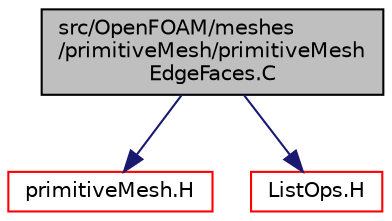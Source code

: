 digraph "src/OpenFOAM/meshes/primitiveMesh/primitiveMeshEdgeFaces.C"
{
  bgcolor="transparent";
  edge [fontname="Helvetica",fontsize="10",labelfontname="Helvetica",labelfontsize="10"];
  node [fontname="Helvetica",fontsize="10",shape=record];
  Node0 [label="src/OpenFOAM/meshes\l/primitiveMesh/primitiveMesh\lEdgeFaces.C",height=0.2,width=0.4,color="black", fillcolor="grey75", style="filled", fontcolor="black"];
  Node0 -> Node1 [color="midnightblue",fontsize="10",style="solid",fontname="Helvetica"];
  Node1 [label="primitiveMesh.H",height=0.2,width=0.4,color="red",URL="$a12650.html"];
  Node0 -> Node108 [color="midnightblue",fontsize="10",style="solid",fontname="Helvetica"];
  Node108 [label="ListOps.H",height=0.2,width=0.4,color="red",URL="$a09389.html",tooltip="Various functions to operate on Lists. "];
}
